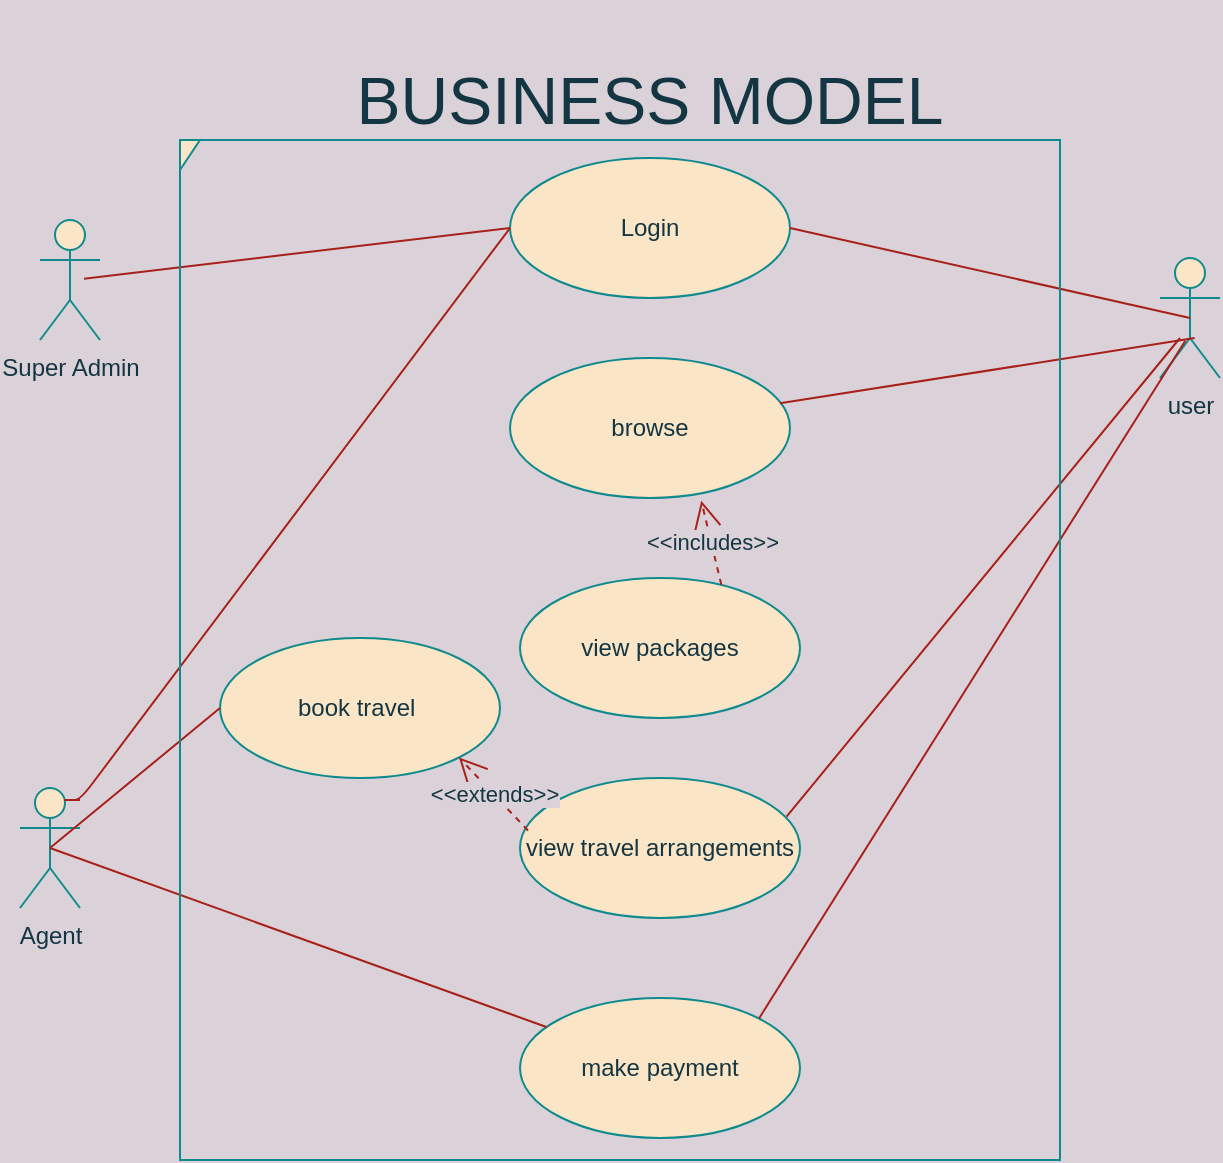 <mxfile version="13.9.6" type="device"><diagram id="ypKyivnvb7vnaDVNZUGM" name="Page-1"><mxGraphModel dx="782" dy="1869" grid="1" gridSize="10" guides="1" tooltips="1" connect="1" arrows="1" fold="1" page="1" pageScale="1" pageWidth="850" pageHeight="1400" background="#DAD2D8" math="0" shadow="0"><root><mxCell id="0"/><mxCell id="1" parent="0"/><mxCell id="uqt3Zd645H-tyQrEA_ff-1" value="Login" style="ellipse;whiteSpace=wrap;html=1;fillColor=#FAE5C7;strokeColor=#0F8B8D;fontColor=#143642;" vertex="1" parent="1"><mxGeometry x="305" y="59" width="140" height="70" as="geometry"/></mxCell><mxCell id="uqt3Zd645H-tyQrEA_ff-2" value="browse" style="ellipse;whiteSpace=wrap;html=1;fillColor=#FAE5C7;strokeColor=#0F8B8D;fontColor=#143642;" vertex="1" parent="1"><mxGeometry x="305" y="159" width="140" height="70" as="geometry"/></mxCell><mxCell id="uqt3Zd645H-tyQrEA_ff-3" value="view packages" style="ellipse;whiteSpace=wrap;html=1;fillColor=#FAE5C7;strokeColor=#0F8B8D;fontColor=#143642;" vertex="1" parent="1"><mxGeometry x="310" y="269" width="140" height="70" as="geometry"/></mxCell><mxCell id="uqt3Zd645H-tyQrEA_ff-4" value="view travel arrangements" style="ellipse;whiteSpace=wrap;html=1;fillColor=#FAE5C7;strokeColor=#0F8B8D;fontColor=#143642;" vertex="1" parent="1"><mxGeometry x="310" y="369" width="140" height="70" as="geometry"/></mxCell><mxCell id="uqt3Zd645H-tyQrEA_ff-5" value="make payment" style="ellipse;whiteSpace=wrap;html=1;fillColor=#FAE5C7;strokeColor=#0F8B8D;fontColor=#143642;" vertex="1" parent="1"><mxGeometry x="310" y="479" width="140" height="70" as="geometry"/></mxCell><mxCell id="uqt3Zd645H-tyQrEA_ff-6" value="Super Admin" style="shape=umlActor;verticalLabelPosition=bottom;verticalAlign=top;html=1;fillColor=#FAE5C7;strokeColor=#0F8B8D;fontColor=#143642;" vertex="1" parent="1"><mxGeometry x="70" y="90" width="30" height="60" as="geometry"/></mxCell><mxCell id="uqt3Zd645H-tyQrEA_ff-8" value="Agent" style="shape=umlActor;verticalLabelPosition=bottom;verticalAlign=top;html=1;fillColor=#FAE5C7;strokeColor=#0F8B8D;fontColor=#143642;" vertex="1" parent="1"><mxGeometry x="60" y="374" width="30" height="60" as="geometry"/></mxCell><mxCell id="uqt3Zd645H-tyQrEA_ff-9" value="user" style="shape=umlActor;verticalLabelPosition=bottom;verticalAlign=top;html=1;fillColor=#FAE5C7;strokeColor=#0F8B8D;fontColor=#143642;" vertex="1" parent="1"><mxGeometry x="630" y="109" width="30" height="60" as="geometry"/></mxCell><mxCell id="uqt3Zd645H-tyQrEA_ff-13" value="" style="endArrow=none;html=1;entryX=0.5;entryY=0.5;entryDx=0;entryDy=0;entryPerimeter=0;exitX=1;exitY=0.5;exitDx=0;exitDy=0;strokeColor=#A8201A;fontColor=#143642;labelBackgroundColor=#DAD2D8;" edge="1" parent="1" source="uqt3Zd645H-tyQrEA_ff-1" target="uqt3Zd645H-tyQrEA_ff-9"><mxGeometry width="50" height="50" relative="1" as="geometry"><mxPoint x="380" y="329" as="sourcePoint"/><mxPoint x="430" y="279" as="targetPoint"/></mxGeometry></mxCell><mxCell id="uqt3Zd645H-tyQrEA_ff-14" value="" style="endArrow=none;html=1;entryX=0;entryY=0.5;entryDx=0;entryDy=0;exitX=0.733;exitY=0.489;exitDx=0;exitDy=0;exitPerimeter=0;strokeColor=#A8201A;fontColor=#143642;labelBackgroundColor=#DAD2D8;" edge="1" parent="1" source="uqt3Zd645H-tyQrEA_ff-6" target="uqt3Zd645H-tyQrEA_ff-1"><mxGeometry width="50" height="50" relative="1" as="geometry"><mxPoint x="455" y="124" as="sourcePoint"/><mxPoint x="655" y="149" as="targetPoint"/></mxGeometry></mxCell><mxCell id="uqt3Zd645H-tyQrEA_ff-15" value="" style="endArrow=none;html=1;entryX=0;entryY=0.5;entryDx=0;entryDy=0;strokeColor=#A8201A;fontColor=#143642;labelBackgroundColor=#DAD2D8;" edge="1" parent="1" target="uqt3Zd645H-tyQrEA_ff-1"><mxGeometry width="50" height="50" relative="1" as="geometry"><mxPoint x="90" y="380" as="sourcePoint"/><mxPoint x="315" y="124" as="targetPoint"/><Array as="points"><mxPoint x="80" y="380"/><mxPoint x="90" y="380"/></Array></mxGeometry></mxCell><mxCell id="uqt3Zd645H-tyQrEA_ff-17" value="" style="endArrow=none;html=1;entryX=0.578;entryY=0.667;entryDx=0;entryDy=0;entryPerimeter=0;exitX=0.964;exitY=0.324;exitDx=0;exitDy=0;exitPerimeter=0;strokeColor=#A8201A;fontColor=#143642;labelBackgroundColor=#DAD2D8;" edge="1" parent="1" source="uqt3Zd645H-tyQrEA_ff-2" target="uqt3Zd645H-tyQrEA_ff-9"><mxGeometry width="50" height="50" relative="1" as="geometry"><mxPoint x="380" y="329" as="sourcePoint"/><mxPoint x="430" y="279" as="targetPoint"/></mxGeometry></mxCell><mxCell id="uqt3Zd645H-tyQrEA_ff-18" value="book travel&amp;nbsp;" style="ellipse;whiteSpace=wrap;html=1;fillColor=#FAE5C7;strokeColor=#0F8B8D;fontColor=#143642;" vertex="1" parent="1"><mxGeometry x="160" y="299" width="140" height="70" as="geometry"/></mxCell><mxCell id="uqt3Zd645H-tyQrEA_ff-19" value="&amp;lt;&amp;lt;extends&amp;gt;&amp;gt;" style="endArrow=open;endSize=12;dashed=1;html=1;entryX=1;entryY=1;entryDx=0;entryDy=0;exitX=0.029;exitY=0.376;exitDx=0;exitDy=0;strokeColor=#A8201A;fontColor=#143642;labelBackgroundColor=#DAD2D8;exitPerimeter=0;" edge="1" parent="1" source="uqt3Zd645H-tyQrEA_ff-4" target="uqt3Zd645H-tyQrEA_ff-18"><mxGeometry width="160" relative="1" as="geometry"><mxPoint x="320" y="299" as="sourcePoint"/><mxPoint x="480" y="299" as="targetPoint"/></mxGeometry></mxCell><mxCell id="uqt3Zd645H-tyQrEA_ff-23" value="&amp;lt;&amp;lt;includes&amp;gt;&amp;gt;" style="endArrow=open;endSize=12;dashed=1;html=1;entryX=0.683;entryY=1.019;entryDx=0;entryDy=0;entryPerimeter=0;exitX=0.719;exitY=0.048;exitDx=0;exitDy=0;exitPerimeter=0;strokeColor=#A8201A;fontColor=#143642;labelBackgroundColor=#DAD2D8;" edge="1" parent="1" source="uqt3Zd645H-tyQrEA_ff-3" target="uqt3Zd645H-tyQrEA_ff-2"><mxGeometry width="160" relative="1" as="geometry"><mxPoint x="480" y="434" as="sourcePoint"/><mxPoint x="594.62" y="383.01" as="targetPoint"/><Array as="points"/></mxGeometry></mxCell><mxCell id="uqt3Zd645H-tyQrEA_ff-24" value="" style="endArrow=none;html=1;exitX=0.952;exitY=0.276;exitDx=0;exitDy=0;exitPerimeter=0;strokeColor=#A8201A;fontColor=#143642;labelBackgroundColor=#DAD2D8;" edge="1" parent="1" source="uqt3Zd645H-tyQrEA_ff-4"><mxGeometry width="50" height="50" relative="1" as="geometry"><mxPoint x="460" y="405" as="sourcePoint"/><mxPoint x="640" y="149" as="targetPoint"/></mxGeometry></mxCell><mxCell id="uqt3Zd645H-tyQrEA_ff-25" value="" style="endArrow=none;html=1;entryX=0.422;entryY=0.689;entryDx=0;entryDy=0;entryPerimeter=0;exitX=1;exitY=0;exitDx=0;exitDy=0;strokeColor=#A8201A;fontColor=#143642;labelBackgroundColor=#DAD2D8;" edge="1" parent="1" source="uqt3Zd645H-tyQrEA_ff-5" target="uqt3Zd645H-tyQrEA_ff-9"><mxGeometry width="50" height="50" relative="1" as="geometry"><mxPoint x="300" y="339" as="sourcePoint"/><mxPoint x="350" y="289" as="targetPoint"/></mxGeometry></mxCell><mxCell id="uqt3Zd645H-tyQrEA_ff-27" value="" style="endArrow=none;html=1;exitX=0.5;exitY=0.5;exitDx=0;exitDy=0;exitPerimeter=0;entryX=0;entryY=0.5;entryDx=0;entryDy=0;strokeColor=#A8201A;fontColor=#143642;labelBackgroundColor=#DAD2D8;" edge="1" parent="1" source="uqt3Zd645H-tyQrEA_ff-8" target="uqt3Zd645H-tyQrEA_ff-18"><mxGeometry width="50" height="50" relative="1" as="geometry"><mxPoint x="168" y="442.34" as="sourcePoint"/><mxPoint x="320" y="314" as="targetPoint"/></mxGeometry></mxCell><mxCell id="uqt3Zd645H-tyQrEA_ff-28" value="" style="endArrow=none;html=1;exitX=0.5;exitY=0.5;exitDx=0;exitDy=0;exitPerimeter=0;strokeColor=#A8201A;fontColor=#143642;labelBackgroundColor=#DAD2D8;" edge="1" parent="1" source="uqt3Zd645H-tyQrEA_ff-8" target="uqt3Zd645H-tyQrEA_ff-5"><mxGeometry width="50" height="50" relative="1" as="geometry"><mxPoint x="300" y="409" as="sourcePoint"/><mxPoint x="350" y="359" as="targetPoint"/></mxGeometry></mxCell><mxCell id="uqt3Zd645H-tyQrEA_ff-29" value="BUSINESS MODEL" style="text;html=1;strokeColor=none;fillColor=none;align=center;verticalAlign=middle;whiteSpace=wrap;rounded=0;fontSize=33;fontColor=#143642;" vertex="1" parent="1"><mxGeometry x="195" y="-20" width="360" height="100" as="geometry"/></mxCell><mxCell id="uqt3Zd645H-tyQrEA_ff-31" value="" style="shape=umlFrame;whiteSpace=wrap;html=1;rounded=0;sketch=0;strokeColor=#0F8B8D;fillColor=#FAE5C7;fontColor=#143642;width=10;height=15;" vertex="1" parent="1"><mxGeometry x="140" y="50" width="440" height="510" as="geometry"/></mxCell></root></mxGraphModel></diagram></mxfile>